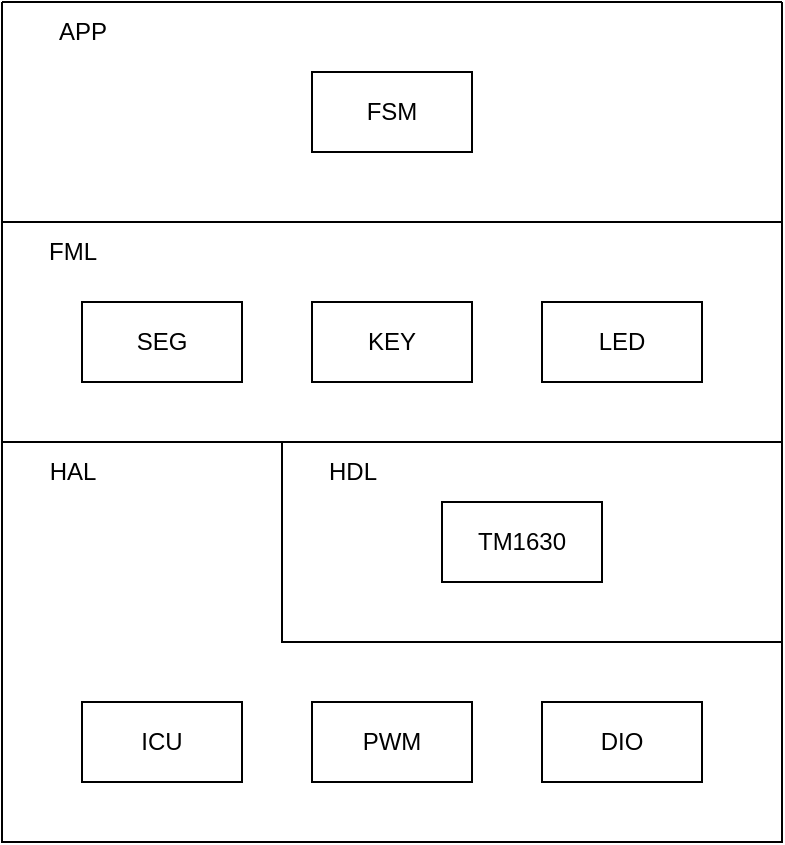 <mxfile version="20.8.23" type="device"><diagram name="第 1 页" id="SNflFVLh0lPdYjuMBRXv"><mxGraphModel dx="1290" dy="566" grid="1" gridSize="10" guides="1" tooltips="1" connect="1" arrows="1" fold="1" page="1" pageScale="1" pageWidth="827" pageHeight="1169" math="0" shadow="0"><root><mxCell id="0"/><mxCell id="1" parent="0"/><mxCell id="gVC505M1uytxKzxw6qvf-2" value="" style="swimlane;startSize=0;fillColor=#66B2FF;" vertex="1" parent="1"><mxGeometry x="200" y="320" width="390" height="200" as="geometry"><mxRectangle x="200" y="320" width="50" height="40" as="alternateBounds"/></mxGeometry></mxCell><mxCell id="gVC505M1uytxKzxw6qvf-3" value="" style="swimlane;startSize=0;" vertex="1" parent="gVC505M1uytxKzxw6qvf-2"><mxGeometry x="140" width="250" height="100" as="geometry"><mxRectangle x="90" width="50" height="40" as="alternateBounds"/></mxGeometry></mxCell><mxCell id="gVC505M1uytxKzxw6qvf-7" value="HDL" style="text;html=1;align=center;verticalAlign=middle;resizable=0;points=[];autosize=1;strokeColor=none;fillColor=none;" vertex="1" parent="gVC505M1uytxKzxw6qvf-3"><mxGeometry x="10" width="50" height="30" as="geometry"/></mxCell><mxCell id="gVC505M1uytxKzxw6qvf-10" value="TM1630" style="rounded=0;whiteSpace=wrap;html=1;" vertex="1" parent="gVC505M1uytxKzxw6qvf-3"><mxGeometry x="80" y="30" width="80" height="40" as="geometry"/></mxCell><mxCell id="gVC505M1uytxKzxw6qvf-9" value="HAL" style="text;html=1;align=center;verticalAlign=middle;resizable=0;points=[];autosize=1;strokeColor=none;fillColor=none;" vertex="1" parent="gVC505M1uytxKzxw6qvf-2"><mxGeometry x="10" width="50" height="30" as="geometry"/></mxCell><mxCell id="gVC505M1uytxKzxw6qvf-14" value="DIO" style="rounded=0;whiteSpace=wrap;html=1;" vertex="1" parent="gVC505M1uytxKzxw6qvf-2"><mxGeometry x="270" y="130" width="80" height="40" as="geometry"/></mxCell><mxCell id="gVC505M1uytxKzxw6qvf-15" value="PWM" style="rounded=0;whiteSpace=wrap;html=1;" vertex="1" parent="gVC505M1uytxKzxw6qvf-2"><mxGeometry x="155" y="130" width="80" height="40" as="geometry"/></mxCell><mxCell id="gVC505M1uytxKzxw6qvf-16" value="ICU" style="rounded=0;whiteSpace=wrap;html=1;" vertex="1" parent="gVC505M1uytxKzxw6qvf-2"><mxGeometry x="40" y="130" width="80" height="40" as="geometry"/></mxCell><mxCell id="gVC505M1uytxKzxw6qvf-4" value="" style="swimlane;startSize=0;" vertex="1" parent="1"><mxGeometry x="200" y="210" width="390" height="110" as="geometry"><mxRectangle x="200" y="210" width="50" height="40" as="alternateBounds"/></mxGeometry></mxCell><mxCell id="gVC505M1uytxKzxw6qvf-6" value="FML" style="text;html=1;align=center;verticalAlign=middle;resizable=0;points=[];autosize=1;strokeColor=none;fillColor=none;" vertex="1" parent="gVC505M1uytxKzxw6qvf-4"><mxGeometry x="10" width="50" height="30" as="geometry"/></mxCell><mxCell id="gVC505M1uytxKzxw6qvf-17" value="SEG" style="rounded=0;whiteSpace=wrap;html=1;" vertex="1" parent="gVC505M1uytxKzxw6qvf-4"><mxGeometry x="40" y="40" width="80" height="40" as="geometry"/></mxCell><mxCell id="gVC505M1uytxKzxw6qvf-18" value="KEY" style="rounded=0;whiteSpace=wrap;html=1;" vertex="1" parent="gVC505M1uytxKzxw6qvf-4"><mxGeometry x="155" y="40" width="80" height="40" as="geometry"/></mxCell><mxCell id="gVC505M1uytxKzxw6qvf-19" value="LED" style="rounded=0;whiteSpace=wrap;html=1;" vertex="1" parent="gVC505M1uytxKzxw6qvf-4"><mxGeometry x="270" y="40" width="80" height="40" as="geometry"/></mxCell><mxCell id="gVC505M1uytxKzxw6qvf-5" value="" style="swimlane;startSize=0;" vertex="1" parent="1"><mxGeometry x="200" y="100" width="390" height="110" as="geometry"/></mxCell><mxCell id="gVC505M1uytxKzxw6qvf-8" value="APP" style="text;html=1;align=center;verticalAlign=middle;resizable=0;points=[];autosize=1;strokeColor=none;fillColor=none;" vertex="1" parent="gVC505M1uytxKzxw6qvf-5"><mxGeometry x="15" width="50" height="30" as="geometry"/></mxCell><mxCell id="gVC505M1uytxKzxw6qvf-20" value="FSM" style="rounded=0;whiteSpace=wrap;html=1;" vertex="1" parent="gVC505M1uytxKzxw6qvf-5"><mxGeometry x="155" y="35" width="80" height="40" as="geometry"/></mxCell></root></mxGraphModel></diagram></mxfile>
